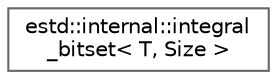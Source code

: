 digraph "Graphical Class Hierarchy"
{
 // LATEX_PDF_SIZE
  bgcolor="transparent";
  edge [fontname=Helvetica,fontsize=10,labelfontname=Helvetica,labelfontsize=10];
  node [fontname=Helvetica,fontsize=10,shape=box,height=0.2,width=0.4];
  rankdir="LR";
  Node0 [id="Node000000",label="estd::internal::integral\l_bitset\< T, Size \>",height=0.2,width=0.4,color="grey40", fillcolor="white", style="filled",URL="$d5/d11/classestd_1_1internal_1_1integral__bitset.html",tooltip=" "];
}
